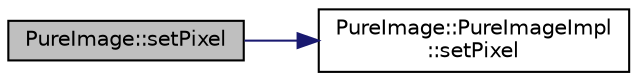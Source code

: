 digraph "PureImage::setPixel"
{
 // LATEX_PDF_SIZE
  edge [fontname="Helvetica",fontsize="10",labelfontname="Helvetica",labelfontsize="10"];
  node [fontname="Helvetica",fontsize="10",shape=record];
  rankdir="LR";
  Node1 [label="PureImage::setPixel",height=0.2,width=0.4,color="black", fillcolor="grey75", style="filled", fontcolor="black",tooltip="Sets the color of the pixel at the given (x,y) coordinate."];
  Node1 -> Node2 [color="midnightblue",fontsize="10",style="solid",fontname="Helvetica"];
  Node2 [label="PureImage::PureImageImpl\l::setPixel",height=0.2,width=0.4,color="black", fillcolor="white", style="filled",URL="$class_pure_image_1_1_pure_image_impl.html#aaa16b03776e81f2ba3bf55a0a523f729",tooltip=" "];
}
